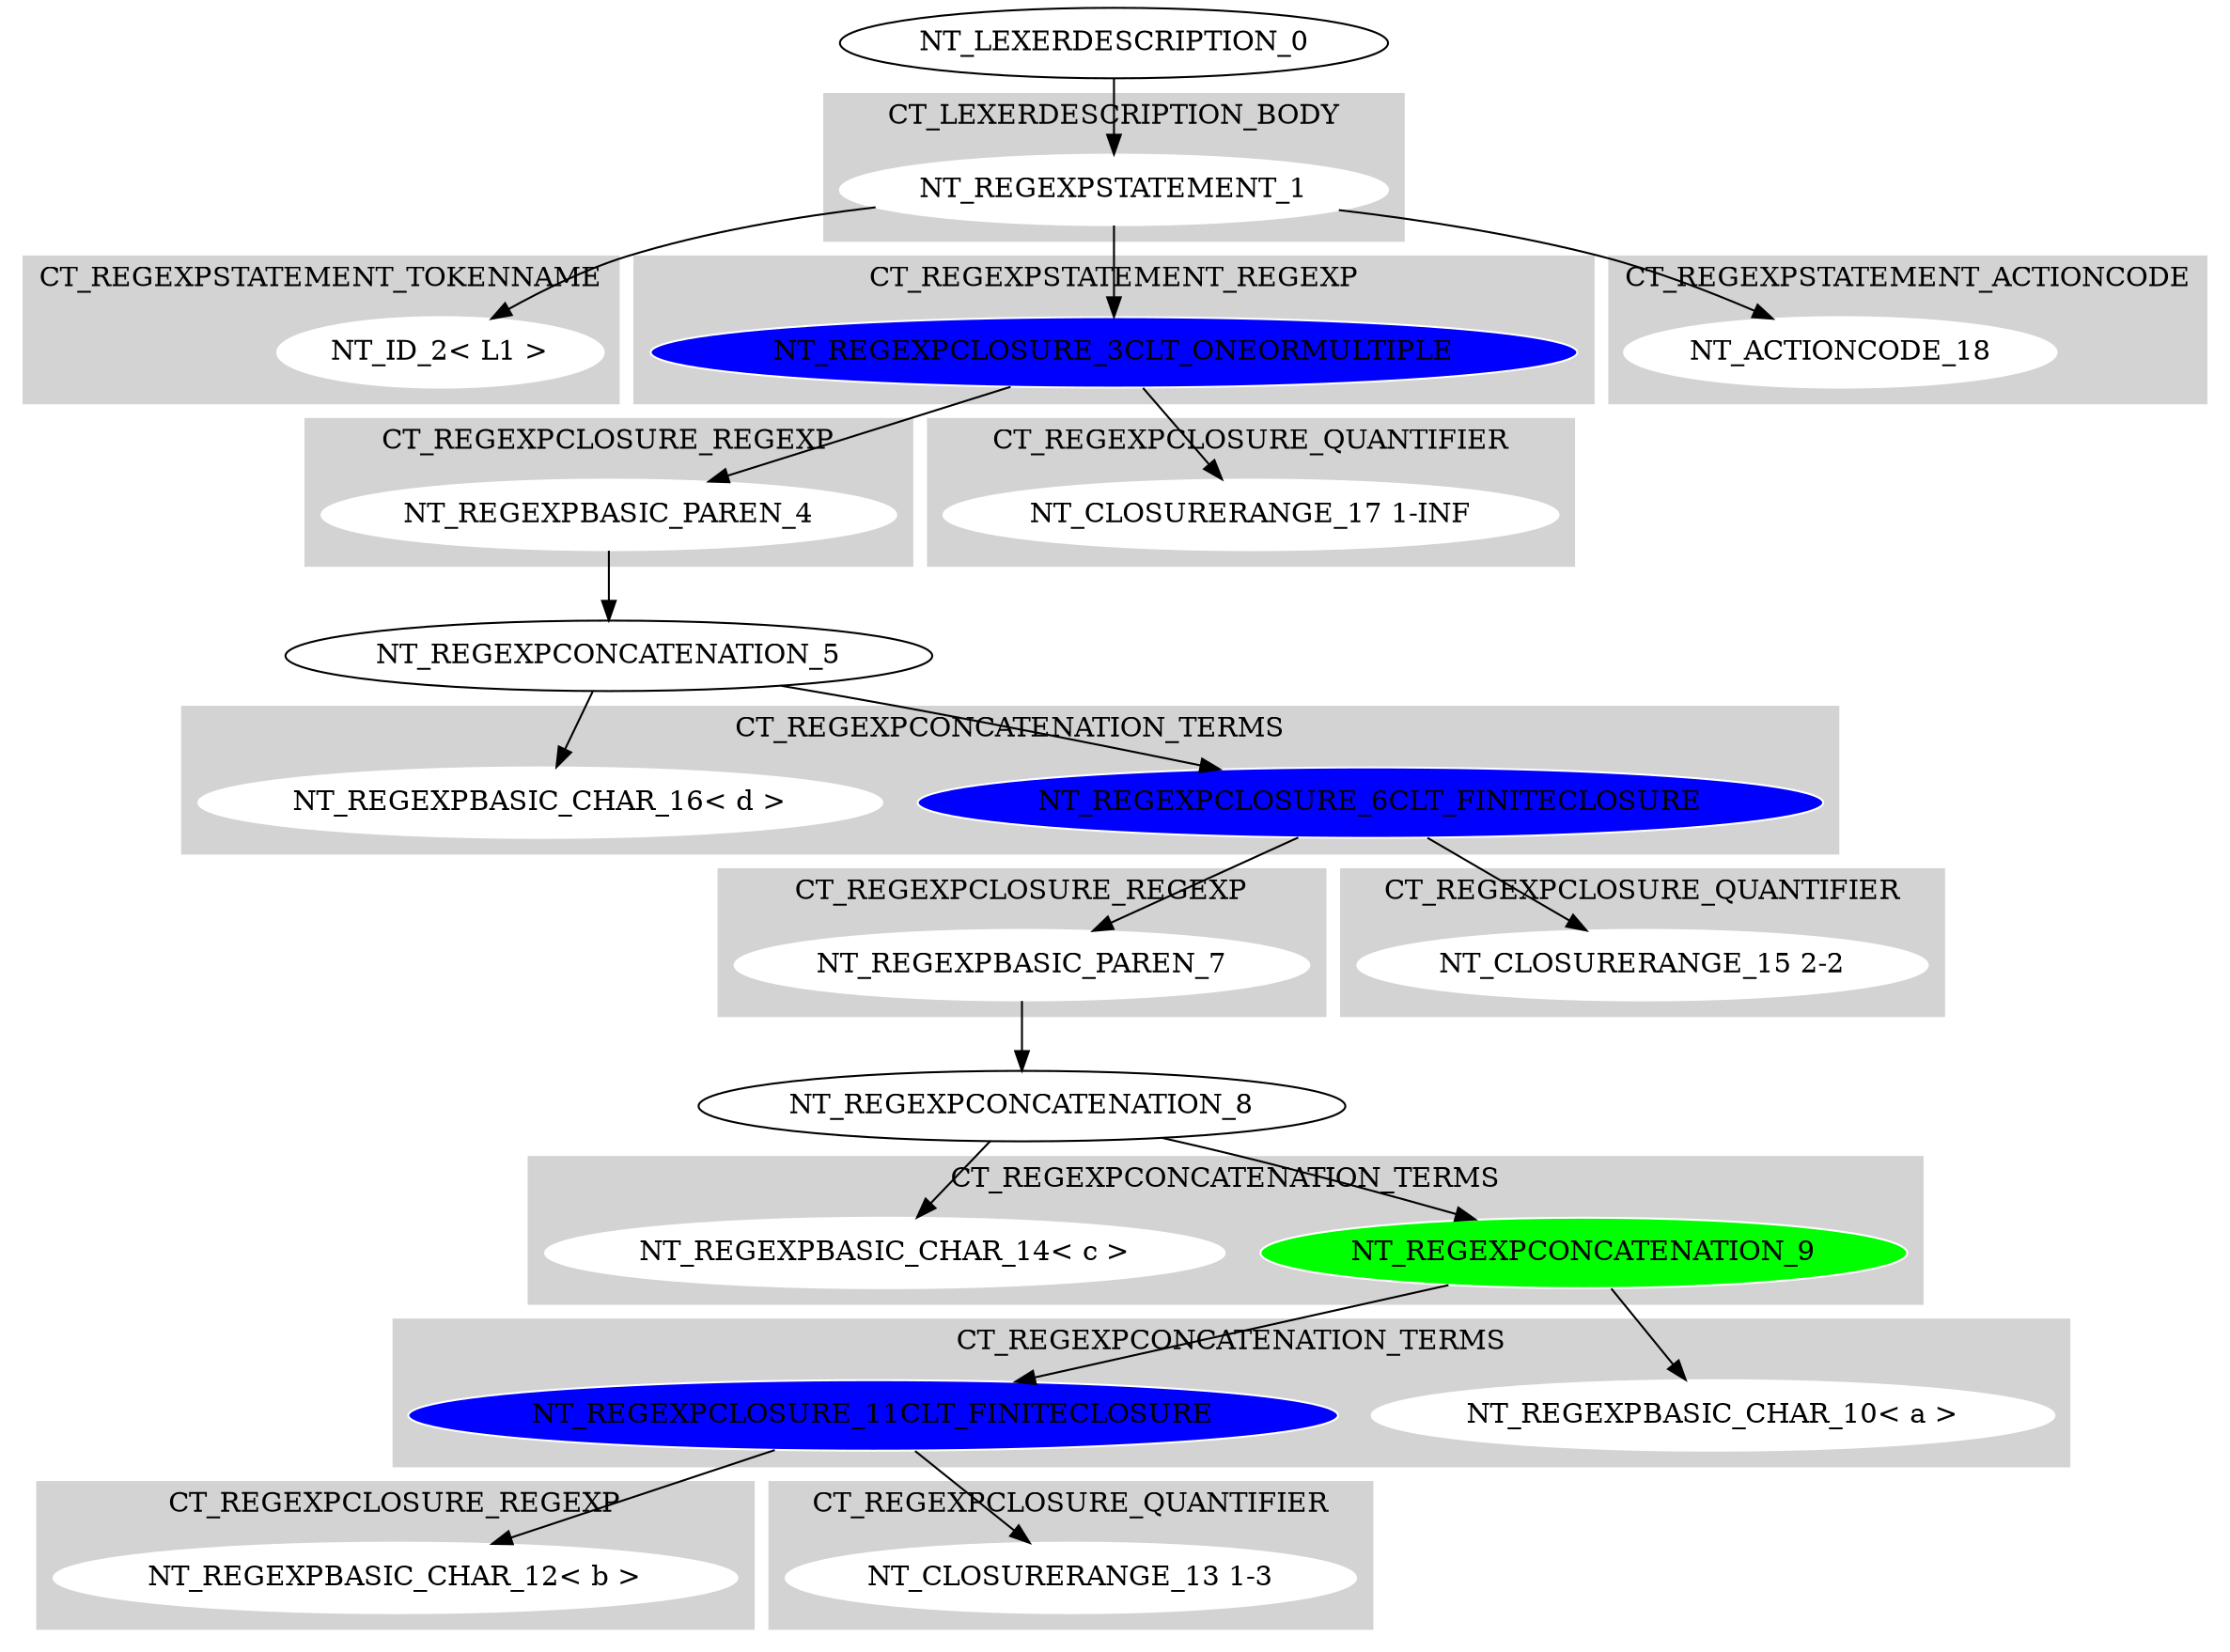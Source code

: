 digraph {

subgraph cluster0 {
 node [style=filled,color=white];
 style=filled;
 color=lightgrey;
 label = "CT_LEXERDESCRIPTION_BODY";

"NT_REGEXPSTATEMENT_1"
}
"NT_LEXERDESCRIPTION_0"->"NT_REGEXPSTATEMENT_1"
subgraph cluster1 {
 node [style=filled,color=white];
 style=filled;
 color=lightgrey;
 label = "CT_REGEXPSTATEMENT_TOKENNAME";

"NT_ID_2< L1 >"
}
subgraph cluster2 {
 node [style=filled,color=white];
 style=filled;
 color=lightgrey;
 label = "CT_REGEXPSTATEMENT_REGEXP";

"NT_REGEXPCLOSURE_3CLT_ONEORMULTIPLE"
 [fillcolor = blue]
}
subgraph cluster3 {
 node [style=filled,color=white];
 style=filled;
 color=lightgrey;
 label = "CT_REGEXPSTATEMENT_ACTIONCODE";

"NT_ACTIONCODE_18"
}
subgraph cluster4 {
 node [style=filled,color=white];
 style=filled;
 color=lightgrey;
 label = "CT_REGEXPSTATEMENT_TOKENNAME";

}
"NT_REGEXPSTATEMENT_1"->"NT_ID_2< L1 >"
"NT_REGEXPSTATEMENT_1"->"NT_REGEXPCLOSURE_3CLT_ONEORMULTIPLE"
subgraph cluster5 {
 node [style=filled,color=white];
 style=filled;
 color=lightgrey;
 label = "CT_REGEXPCLOSURE_REGEXP";

"NT_REGEXPBASIC_PAREN_4"
}
subgraph cluster6 {
 node [style=filled,color=white];
 style=filled;
 color=lightgrey;
 label = "CT_REGEXPCLOSURE_QUANTIFIER";

"NT_CLOSURERANGE_17 1-INF"
}
"NT_REGEXPCLOSURE_3CLT_ONEORMULTIPLE"->"NT_REGEXPBASIC_PAREN_4"
subgraph cluster7 {
 node [style=filled,color=white];
 style=filled;
 color=lightgrey;
 label = "CT_RGEXPBASIC_PAREN";

}
"NT_REGEXPBASIC_PAREN_4"->"NT_REGEXPCONCATENATION_5"
subgraph cluster8 {
 node [style=filled,color=white];
 style=filled;
 color=lightgrey;
 label = "CT_REGEXPCONCATENATION_TERMS";

"NT_REGEXPCLOSURE_6CLT_FINITECLOSURE"
 [fillcolor = blue]
"NT_REGEXPBASIC_CHAR_16< d >"
}
"NT_REGEXPCONCATENATION_5"->"NT_REGEXPCLOSURE_6CLT_FINITECLOSURE"
subgraph cluster9 {
 node [style=filled,color=white];
 style=filled;
 color=lightgrey;
 label = "CT_REGEXPCLOSURE_REGEXP";

"NT_REGEXPBASIC_PAREN_7"
}
subgraph cluster10 {
 node [style=filled,color=white];
 style=filled;
 color=lightgrey;
 label = "CT_REGEXPCLOSURE_QUANTIFIER";

"NT_CLOSURERANGE_15 2-2"
}
"NT_REGEXPCLOSURE_6CLT_FINITECLOSURE"->"NT_REGEXPBASIC_PAREN_7"
subgraph cluster11 {
 node [style=filled,color=white];
 style=filled;
 color=lightgrey;
 label = "CT_RGEXPBASIC_PAREN";

}
"NT_REGEXPBASIC_PAREN_7"->"NT_REGEXPCONCATENATION_8"
subgraph cluster12 {
 node [style=filled,color=white];
 style=filled;
 color=lightgrey;
 label = "CT_REGEXPCONCATENATION_TERMS";

"NT_REGEXPCONCATENATION_9"
 [fillcolor = green]
"NT_REGEXPBASIC_CHAR_14< c >"
}
"NT_REGEXPCONCATENATION_8"->"NT_REGEXPCONCATENATION_9"
subgraph cluster13 {
 node [style=filled,color=white];
 style=filled;
 color=lightgrey;
 label = "CT_REGEXPCONCATENATION_TERMS";

"NT_REGEXPBASIC_CHAR_10< a >"
"NT_REGEXPCLOSURE_11CLT_FINITECLOSURE"
 [fillcolor = blue]
}
"NT_REGEXPCONCATENATION_9"->"NT_REGEXPBASIC_CHAR_10< a >"
"NT_REGEXPCONCATENATION_9"->"NT_REGEXPCLOSURE_11CLT_FINITECLOSURE"
subgraph cluster14 {
 node [style=filled,color=white];
 style=filled;
 color=lightgrey;
 label = "CT_REGEXPCLOSURE_REGEXP";

"NT_REGEXPBASIC_CHAR_12< b >"
}
subgraph cluster15 {
 node [style=filled,color=white];
 style=filled;
 color=lightgrey;
 label = "CT_REGEXPCLOSURE_QUANTIFIER";

"NT_CLOSURERANGE_13 1-3"
}
"NT_REGEXPCLOSURE_11CLT_FINITECLOSURE"->"NT_REGEXPBASIC_CHAR_12< b >"
"NT_REGEXPCLOSURE_11CLT_FINITECLOSURE"->"NT_CLOSURERANGE_13 1-3"
"NT_REGEXPCONCATENATION_8"->"NT_REGEXPBASIC_CHAR_14< c >"
"NT_REGEXPCLOSURE_6CLT_FINITECLOSURE"->"NT_CLOSURERANGE_15 2-2"
"NT_REGEXPCONCATENATION_5"->"NT_REGEXPBASIC_CHAR_16< d >"
"NT_REGEXPCLOSURE_3CLT_ONEORMULTIPLE"->"NT_CLOSURERANGE_17 1-INF"
"NT_REGEXPSTATEMENT_1"->"NT_ACTIONCODE_18"
}
